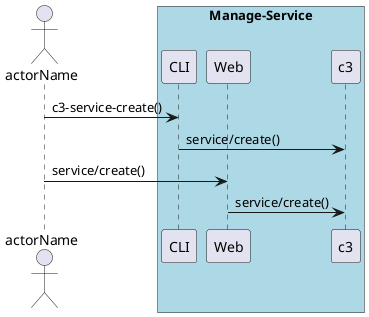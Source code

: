 @startuml
Actor "actorName" as A

box "Manage-Service" #lightblue
participant CLI as CLI
participant Web as Web
participant "c3" as S
A -> CLI : c3-service-create()
CLI -> S : service/create()
A -> Web : service/create()
Web -> S : service/create()
end box

@enduml
